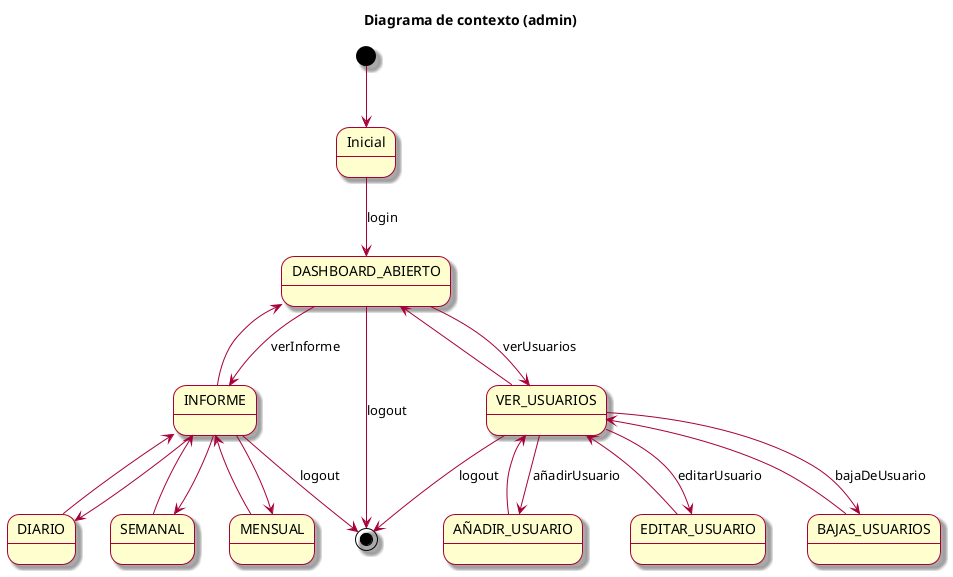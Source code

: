 @startuml Diagrama Contexto (administrador)

skin rose
title Diagrama de contexto (admin)

[*] -->  Inicial

Inicial -d-> DASHBOARD_ABIERTO : login

DASHBOARD_ABIERTO --> VER_USUARIOS : verUsuarios
DASHBOARD_ABIERTO <-- VER_USUARIOS

VER_USUARIOS <-- AÑADIR_USUARIO
VER_USUARIOS <-- EDITAR_USUARIO
VER_USUARIOS <-- BAJAS_USUARIOS

VER_USUARIOS --> AÑADIR_USUARIO : añadirUsuario
VER_USUARIOS --> EDITAR_USUARIO : editarUsuario 
VER_USUARIOS --> BAJAS_USUARIOS : bajaDeUsuario

DASHBOARD_ABIERTO --> INFORME : verInforme
DASHBOARD_ABIERTO <-- INFORME

INFORME --> DIARIO
INFORME --> SEMANAL
INFORME --> MENSUAL

INFORME <-- DIARIO
INFORME <-- SEMANAL
INFORME <-- MENSUAL


DASHBOARD_ABIERTO --> [*] : logout
VER_USUARIOS --> [*] : logout
INFORME --> [*] : logout


@enduml